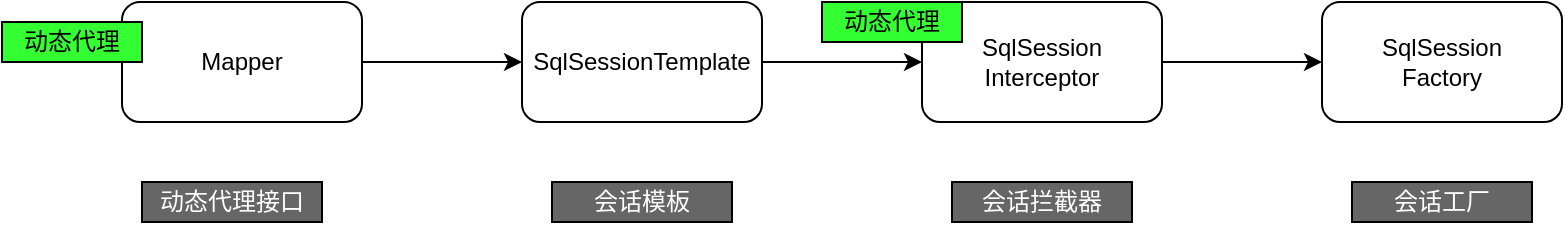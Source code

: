 <mxfile version="14.6.13" type="device"><diagram id="one2WOPb4fwaDj7maDcs" name="第 1 页"><mxGraphModel dx="1024" dy="601" grid="1" gridSize="10" guides="1" tooltips="1" connect="1" arrows="1" fold="1" page="1" pageScale="1" pageWidth="827" pageHeight="1169" math="0" shadow="0"><root><mxCell id="0"/><mxCell id="1" parent="0"/><mxCell id="q-9arahC1WuSDse9S9Wg-3" value="" style="edgeStyle=orthogonalEdgeStyle;rounded=0;orthogonalLoop=1;jettySize=auto;html=1;" edge="1" parent="1" source="q-9arahC1WuSDse9S9Wg-1" target="q-9arahC1WuSDse9S9Wg-2"><mxGeometry relative="1" as="geometry"/></mxCell><mxCell id="q-9arahC1WuSDse9S9Wg-1" value="Mapper" style="rounded=1;whiteSpace=wrap;html=1;" vertex="1" parent="1"><mxGeometry x="80" y="190" width="120" height="60" as="geometry"/></mxCell><mxCell id="q-9arahC1WuSDse9S9Wg-5" value="" style="edgeStyle=orthogonalEdgeStyle;rounded=0;orthogonalLoop=1;jettySize=auto;html=1;" edge="1" parent="1" source="q-9arahC1WuSDse9S9Wg-2" target="q-9arahC1WuSDse9S9Wg-4"><mxGeometry relative="1" as="geometry"/></mxCell><mxCell id="q-9arahC1WuSDse9S9Wg-2" value="SqlSessionTemplate" style="rounded=1;whiteSpace=wrap;html=1;" vertex="1" parent="1"><mxGeometry x="280" y="190" width="120" height="60" as="geometry"/></mxCell><mxCell id="q-9arahC1WuSDse9S9Wg-7" value="" style="edgeStyle=orthogonalEdgeStyle;rounded=0;orthogonalLoop=1;jettySize=auto;html=1;" edge="1" parent="1" source="q-9arahC1WuSDse9S9Wg-4" target="q-9arahC1WuSDse9S9Wg-6"><mxGeometry relative="1" as="geometry"/></mxCell><mxCell id="q-9arahC1WuSDse9S9Wg-4" value="SqlSession&lt;br&gt;Interceptor" style="whiteSpace=wrap;html=1;rounded=1;" vertex="1" parent="1"><mxGeometry x="480" y="190" width="120" height="60" as="geometry"/></mxCell><mxCell id="q-9arahC1WuSDse9S9Wg-6" value="SqlSession&lt;br&gt;Factory" style="whiteSpace=wrap;html=1;rounded=1;" vertex="1" parent="1"><mxGeometry x="680" y="190" width="120" height="60" as="geometry"/></mxCell><mxCell id="q-9arahC1WuSDse9S9Wg-10" value="动态代理接口" style="rounded=0;whiteSpace=wrap;html=1;fontColor=#FFFFFF;fillColor=#666666;" vertex="1" parent="1"><mxGeometry x="90" y="280" width="90" height="20" as="geometry"/></mxCell><mxCell id="q-9arahC1WuSDse9S9Wg-11" value="会话模板" style="rounded=0;whiteSpace=wrap;html=1;fontColor=#FFFFFF;fillColor=#666666;" vertex="1" parent="1"><mxGeometry x="295" y="280" width="90" height="20" as="geometry"/></mxCell><mxCell id="q-9arahC1WuSDse9S9Wg-12" value="会话拦截器" style="rounded=0;whiteSpace=wrap;html=1;fontColor=#FFFFFF;fillColor=#666666;" vertex="1" parent="1"><mxGeometry x="495" y="280" width="90" height="20" as="geometry"/></mxCell><mxCell id="q-9arahC1WuSDse9S9Wg-13" value="会话工厂" style="rounded=0;whiteSpace=wrap;html=1;fontColor=#FFFFFF;fillColor=#666666;" vertex="1" parent="1"><mxGeometry x="695" y="280" width="90" height="20" as="geometry"/></mxCell><mxCell id="q-9arahC1WuSDse9S9Wg-15" value="动态代理" style="rounded=0;whiteSpace=wrap;html=1;fillColor=#33FF33;" vertex="1" parent="1"><mxGeometry x="20" y="200" width="70" height="20" as="geometry"/></mxCell><mxCell id="q-9arahC1WuSDse9S9Wg-16" value="动态代理" style="rounded=0;whiteSpace=wrap;html=1;fillColor=#33FF33;" vertex="1" parent="1"><mxGeometry x="430" y="190" width="70" height="20" as="geometry"/></mxCell></root></mxGraphModel></diagram></mxfile>